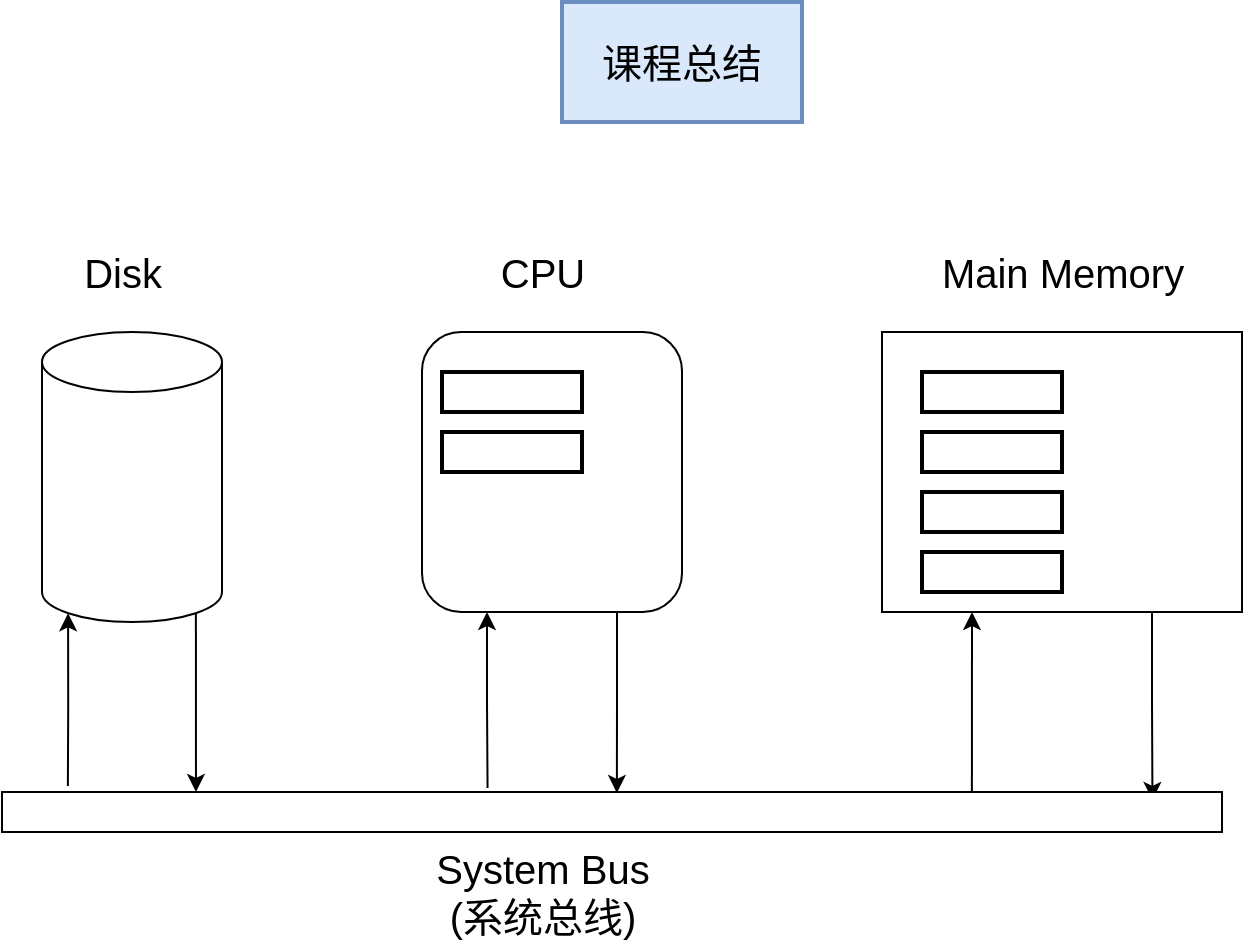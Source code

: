 <mxfile version="13.7.9" type="device" pages="3"><diagram id="d6tAYWFTFig_xcWk5JTS" name="summary"><mxGraphModel dx="939" dy="453" grid="1" gridSize="10" guides="1" tooltips="1" connect="1" arrows="1" fold="1" page="1" pageScale="1" pageWidth="1920" pageHeight="1200" math="0" shadow="0"><root><mxCell id="KJLahz194nrBt99uHnbo-0"/><mxCell id="KJLahz194nrBt99uHnbo-1" parent="KJLahz194nrBt99uHnbo-0"/><mxCell id="KJLahz194nrBt99uHnbo-2" value="课程总结" style="rounded=0;whiteSpace=wrap;html=1;strokeWidth=2;fontSize=20;fillColor=#dae8fc;strokeColor=#6c8ebf;" parent="KJLahz194nrBt99uHnbo-1" vertex="1"><mxGeometry x="590" y="280" width="120" height="60" as="geometry"/></mxCell><mxCell id="1GMys4vIvqm84nxmRQkg-0" style="edgeStyle=orthogonalEdgeStyle;rounded=0;orthogonalLoop=1;jettySize=auto;html=1;exitX=0.855;exitY=1;exitDx=0;exitDy=-4.35;exitPerimeter=0;entryX=0.054;entryY=-0.15;entryDx=0;entryDy=0;entryPerimeter=0;fontSize=7;fontColor=#999;startArrow=classic;startFill=1;endArrow=none;endFill=0;" parent="KJLahz194nrBt99uHnbo-1" source="1GMys4vIvqm84nxmRQkg-2" target="1GMys4vIvqm84nxmRQkg-9" edge="1"><mxGeometry relative="1" as="geometry"/></mxCell><mxCell id="1GMys4vIvqm84nxmRQkg-1" style="edgeStyle=orthogonalEdgeStyle;rounded=0;orthogonalLoop=1;jettySize=auto;html=1;exitX=0.145;exitY=1;exitDx=0;exitDy=-4.35;exitPerimeter=0;entryX=0.159;entryY=0;entryDx=0;entryDy=0;entryPerimeter=0;fontSize=7;fontColor=#999;" parent="KJLahz194nrBt99uHnbo-1" source="1GMys4vIvqm84nxmRQkg-2" target="1GMys4vIvqm84nxmRQkg-9" edge="1"><mxGeometry relative="1" as="geometry"/></mxCell><mxCell id="1GMys4vIvqm84nxmRQkg-2" value="" style="shape=cylinder3;whiteSpace=wrap;html=1;boundedLbl=1;backgroundOutline=1;size=15;fontSize=7;fontColor=#999;flipH=1;" parent="KJLahz194nrBt99uHnbo-1" vertex="1"><mxGeometry x="330" y="445" width="90" height="145" as="geometry"/></mxCell><mxCell id="1GMys4vIvqm84nxmRQkg-3" style="edgeStyle=orthogonalEdgeStyle;rounded=0;orthogonalLoop=1;jettySize=auto;html=1;exitX=0.25;exitY=1;exitDx=0;exitDy=0;entryX=0.795;entryY=0.15;entryDx=0;entryDy=0;entryPerimeter=0;fontSize=20;fontColor=#000000;startArrow=classic;startFill=1;endArrow=none;endFill=0;" parent="KJLahz194nrBt99uHnbo-1" source="1GMys4vIvqm84nxmRQkg-5" target="1GMys4vIvqm84nxmRQkg-9" edge="1"><mxGeometry relative="1" as="geometry"/></mxCell><mxCell id="1GMys4vIvqm84nxmRQkg-4" style="edgeStyle=orthogonalEdgeStyle;rounded=0;orthogonalLoop=1;jettySize=auto;html=1;exitX=0.75;exitY=1;exitDx=0;exitDy=0;entryX=0.943;entryY=0.2;entryDx=0;entryDy=0;entryPerimeter=0;fontSize=20;fontColor=#000000;" parent="KJLahz194nrBt99uHnbo-1" source="1GMys4vIvqm84nxmRQkg-5" target="1GMys4vIvqm84nxmRQkg-9" edge="1"><mxGeometry relative="1" as="geometry"/></mxCell><mxCell id="1GMys4vIvqm84nxmRQkg-5" value="" style="rounded=0;whiteSpace=wrap;html=1;fontSize=7;fontColor=#999;flipH=1;" parent="KJLahz194nrBt99uHnbo-1" vertex="1"><mxGeometry x="750" y="445" width="180" height="140" as="geometry"/></mxCell><mxCell id="1GMys4vIvqm84nxmRQkg-6" style="edgeStyle=orthogonalEdgeStyle;rounded=0;orthogonalLoop=1;jettySize=auto;html=1;exitX=0.25;exitY=1;exitDx=0;exitDy=0;entryX=0.398;entryY=-0.1;entryDx=0;entryDy=0;entryPerimeter=0;fontSize=7;fontColor=#999;startArrow=classic;startFill=1;endArrow=none;endFill=0;" parent="KJLahz194nrBt99uHnbo-1" source="1GMys4vIvqm84nxmRQkg-8" target="1GMys4vIvqm84nxmRQkg-9" edge="1"><mxGeometry relative="1" as="geometry"/></mxCell><mxCell id="1GMys4vIvqm84nxmRQkg-7" style="edgeStyle=orthogonalEdgeStyle;rounded=0;orthogonalLoop=1;jettySize=auto;html=1;exitX=0.75;exitY=1;exitDx=0;exitDy=0;entryX=0.504;entryY=0.025;entryDx=0;entryDy=0;entryPerimeter=0;startArrow=none;startFill=0;endArrow=classic;endFill=1;fontSize=20;fontColor=#000000;" parent="KJLahz194nrBt99uHnbo-1" source="1GMys4vIvqm84nxmRQkg-8" target="1GMys4vIvqm84nxmRQkg-9" edge="1"><mxGeometry relative="1" as="geometry"/></mxCell><mxCell id="1GMys4vIvqm84nxmRQkg-8" value="" style="rounded=1;whiteSpace=wrap;html=1;fontSize=7;fontColor=#999;flipH=1;" parent="KJLahz194nrBt99uHnbo-1" vertex="1"><mxGeometry x="520" y="445" width="130" height="140" as="geometry"/></mxCell><mxCell id="1GMys4vIvqm84nxmRQkg-9" value="" style="rounded=0;whiteSpace=wrap;html=1;fontSize=7;fontColor=#999;" parent="KJLahz194nrBt99uHnbo-1" vertex="1"><mxGeometry x="310" y="675" width="610" height="20" as="geometry"/></mxCell><mxCell id="1GMys4vIvqm84nxmRQkg-10" value="Disk" style="text;html=1;align=center;verticalAlign=middle;resizable=0;points=[];autosize=1;fontSize=20;fontColor=#000000;" parent="KJLahz194nrBt99uHnbo-1" vertex="1"><mxGeometry x="345" y="400" width="50" height="30" as="geometry"/></mxCell><mxCell id="1GMys4vIvqm84nxmRQkg-11" value="CPU" style="text;html=1;align=center;verticalAlign=middle;resizable=0;points=[];autosize=1;fontSize=20;fontColor=#000000;" parent="KJLahz194nrBt99uHnbo-1" vertex="1"><mxGeometry x="550" y="400" width="60" height="30" as="geometry"/></mxCell><mxCell id="1GMys4vIvqm84nxmRQkg-12" value="Main Memory" style="text;html=1;align=center;verticalAlign=middle;resizable=0;points=[];autosize=1;fontSize=20;fontColor=#000000;" parent="KJLahz194nrBt99uHnbo-1" vertex="1"><mxGeometry x="770" y="400" width="140" height="30" as="geometry"/></mxCell><mxCell id="1GMys4vIvqm84nxmRQkg-13" value="System Bus&lt;br&gt;(系统总线)" style="text;html=1;align=center;verticalAlign=middle;resizable=0;points=[];autosize=1;fontSize=20;fontColor=#000000;" parent="KJLahz194nrBt99uHnbo-1" vertex="1"><mxGeometry x="520" y="700" width="120" height="50" as="geometry"/></mxCell><mxCell id="1GMys4vIvqm84nxmRQkg-14" value="" style="whiteSpace=wrap;html=1;strokeWidth=2;fontSize=20;fontColor=#000000;" parent="KJLahz194nrBt99uHnbo-1" vertex="1"><mxGeometry x="530" y="465" width="70" height="20" as="geometry"/></mxCell><mxCell id="1GMys4vIvqm84nxmRQkg-15" value="" style="whiteSpace=wrap;html=1;strokeWidth=2;fontSize=20;fontColor=#000000;" parent="KJLahz194nrBt99uHnbo-1" vertex="1"><mxGeometry x="530" y="495" width="70" height="20" as="geometry"/></mxCell><mxCell id="1GMys4vIvqm84nxmRQkg-16" value="" style="whiteSpace=wrap;html=1;strokeWidth=2;fontSize=20;fontColor=#000000;" parent="KJLahz194nrBt99uHnbo-1" vertex="1"><mxGeometry x="770" y="465" width="70" height="20" as="geometry"/></mxCell><mxCell id="1GMys4vIvqm84nxmRQkg-17" value="" style="whiteSpace=wrap;html=1;strokeWidth=2;fontSize=20;fontColor=#000000;" parent="KJLahz194nrBt99uHnbo-1" vertex="1"><mxGeometry x="770" y="495" width="70" height="20" as="geometry"/></mxCell><mxCell id="1GMys4vIvqm84nxmRQkg-18" value="" style="whiteSpace=wrap;html=1;strokeWidth=2;fontSize=20;fontColor=#000000;" parent="KJLahz194nrBt99uHnbo-1" vertex="1"><mxGeometry x="770" y="525" width="70" height="20" as="geometry"/></mxCell><mxCell id="1GMys4vIvqm84nxmRQkg-19" value="" style="whiteSpace=wrap;html=1;strokeWidth=2;fontSize=20;fontColor=#000000;" parent="KJLahz194nrBt99uHnbo-1" vertex="1"><mxGeometry x="770" y="555" width="70" height="20" as="geometry"/></mxCell></root></mxGraphModel></diagram><diagram name="next" id="qlgnyb_QbJbz8wqvm1gw"><mxGraphModel dx="939" dy="453" grid="1" gridSize="10" guides="1" tooltips="1" connect="1" arrows="1" fold="1" page="1" pageScale="1" pageWidth="1920" pageHeight="1200" math="0" shadow="0"><root><mxCell id="HwryNp396yRU3UDvwZgB-0"/><mxCell id="HwryNp396yRU3UDvwZgB-1" parent="HwryNp396yRU3UDvwZgB-0"/><mxCell id="HwryNp396yRU3UDvwZgB-2" value="接下来的学习" style="rounded=0;whiteSpace=wrap;html=1;strokeWidth=2;fontSize=20;fillColor=#dae8fc;strokeColor=#6c8ebf;" parent="HwryNp396yRU3UDvwZgB-1" vertex="1"><mxGeometry x="490" y="170" width="160" height="60" as="geometry"/></mxCell><mxCell id="HwryNp396yRU3UDvwZgB-23" value="《计算机软件基础》" style="rounded=0;whiteSpace=wrap;html=1;strokeWidth=2;fontSize=20;fillColor=#d5e8d4;strokeColor=#82b366;" parent="HwryNp396yRU3UDvwZgB-1" vertex="1"><mxGeometry x="460" y="320" width="230" height="60" as="geometry"/></mxCell></root></mxGraphModel></diagram><diagram id="vpE8oboSviyecyM-9KJS" name="computer"><mxGraphModel dx="1878" dy="905" grid="1" gridSize="10" guides="1" tooltips="1" connect="1" arrows="1" fold="1" page="1" pageScale="1" pageWidth="1200" pageHeight="1920" math="0" shadow="0"><root><mxCell id="pyXa_G6gkWws5TZOOLkX-0"/><mxCell id="pyXa_G6gkWws5TZOOLkX-1" parent="pyXa_G6gkWws5TZOOLkX-0"/><mxCell id="pyXa_G6gkWws5TZOOLkX-2" value="" style="rounded=0;whiteSpace=wrap;html=1;fillColor=#dae8fc;strokeColor=#6c8ebf;" vertex="1" parent="pyXa_G6gkWws5TZOOLkX-1"><mxGeometry x="670" y="180" width="230" height="290" as="geometry"/></mxCell><mxCell id="pyXa_G6gkWws5TZOOLkX-3" value="Hardware&lt;br&gt;（硬件）" style="rounded=0;whiteSpace=wrap;html=1;fontSize=20;fillColor=#d5e8d4;strokeColor=#82b366;" vertex="1" parent="pyXa_G6gkWws5TZOOLkX-1"><mxGeometry x="700" y="295" width="180" height="60" as="geometry"/></mxCell><mxCell id="pyXa_G6gkWws5TZOOLkX-4" value="Software&lt;br&gt;（软件）" style="rounded=0;whiteSpace=wrap;html=1;fontSize=20;fillColor=#d5e8d4;strokeColor=#82b366;" vertex="1" parent="pyXa_G6gkWws5TZOOLkX-1"><mxGeometry x="700" y="370" width="180" height="60" as="geometry"/></mxCell><mxCell id="pyXa_G6gkWws5TZOOLkX-5" value="&lt;span style=&quot;font-size: 20px&quot;&gt;Computer&lt;/span&gt;&lt;br style=&quot;font-size: 20px&quot;&gt;&lt;span style=&quot;font-size: 20px&quot;&gt;（计算机）&lt;/span&gt;" style="text;html=1;strokeColor=none;fillColor=none;align=center;verticalAlign=middle;whiteSpace=wrap;rounded=0;" vertex="1" parent="pyXa_G6gkWws5TZOOLkX-1"><mxGeometry x="685" y="230" width="200" height="20" as="geometry"/></mxCell></root></mxGraphModel></diagram></mxfile>